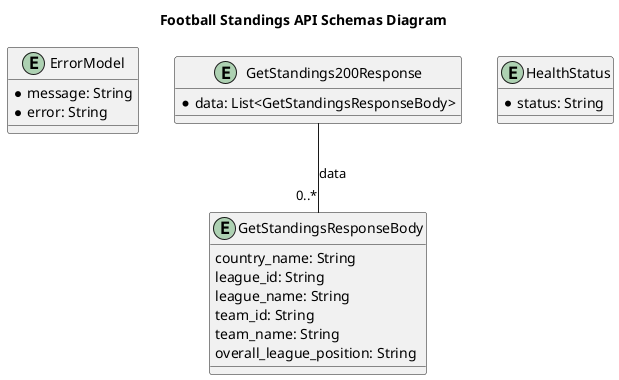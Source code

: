 @startuml

title Football Standings API Schemas Diagram

entity ErrorModel {
    * message: String
    * error: String
}

entity GetStandings200Response {
    * data: List<GetStandingsResponseBody>
}

entity GetStandingsResponseBody {
    country_name: String
    league_id: String
    league_name: String
    team_id: String
    team_name: String
    overall_league_position: String
}

entity HealthStatus {
    * status: String
}


GetStandings200Response -- "0..*" GetStandingsResponseBody : data

@enduml